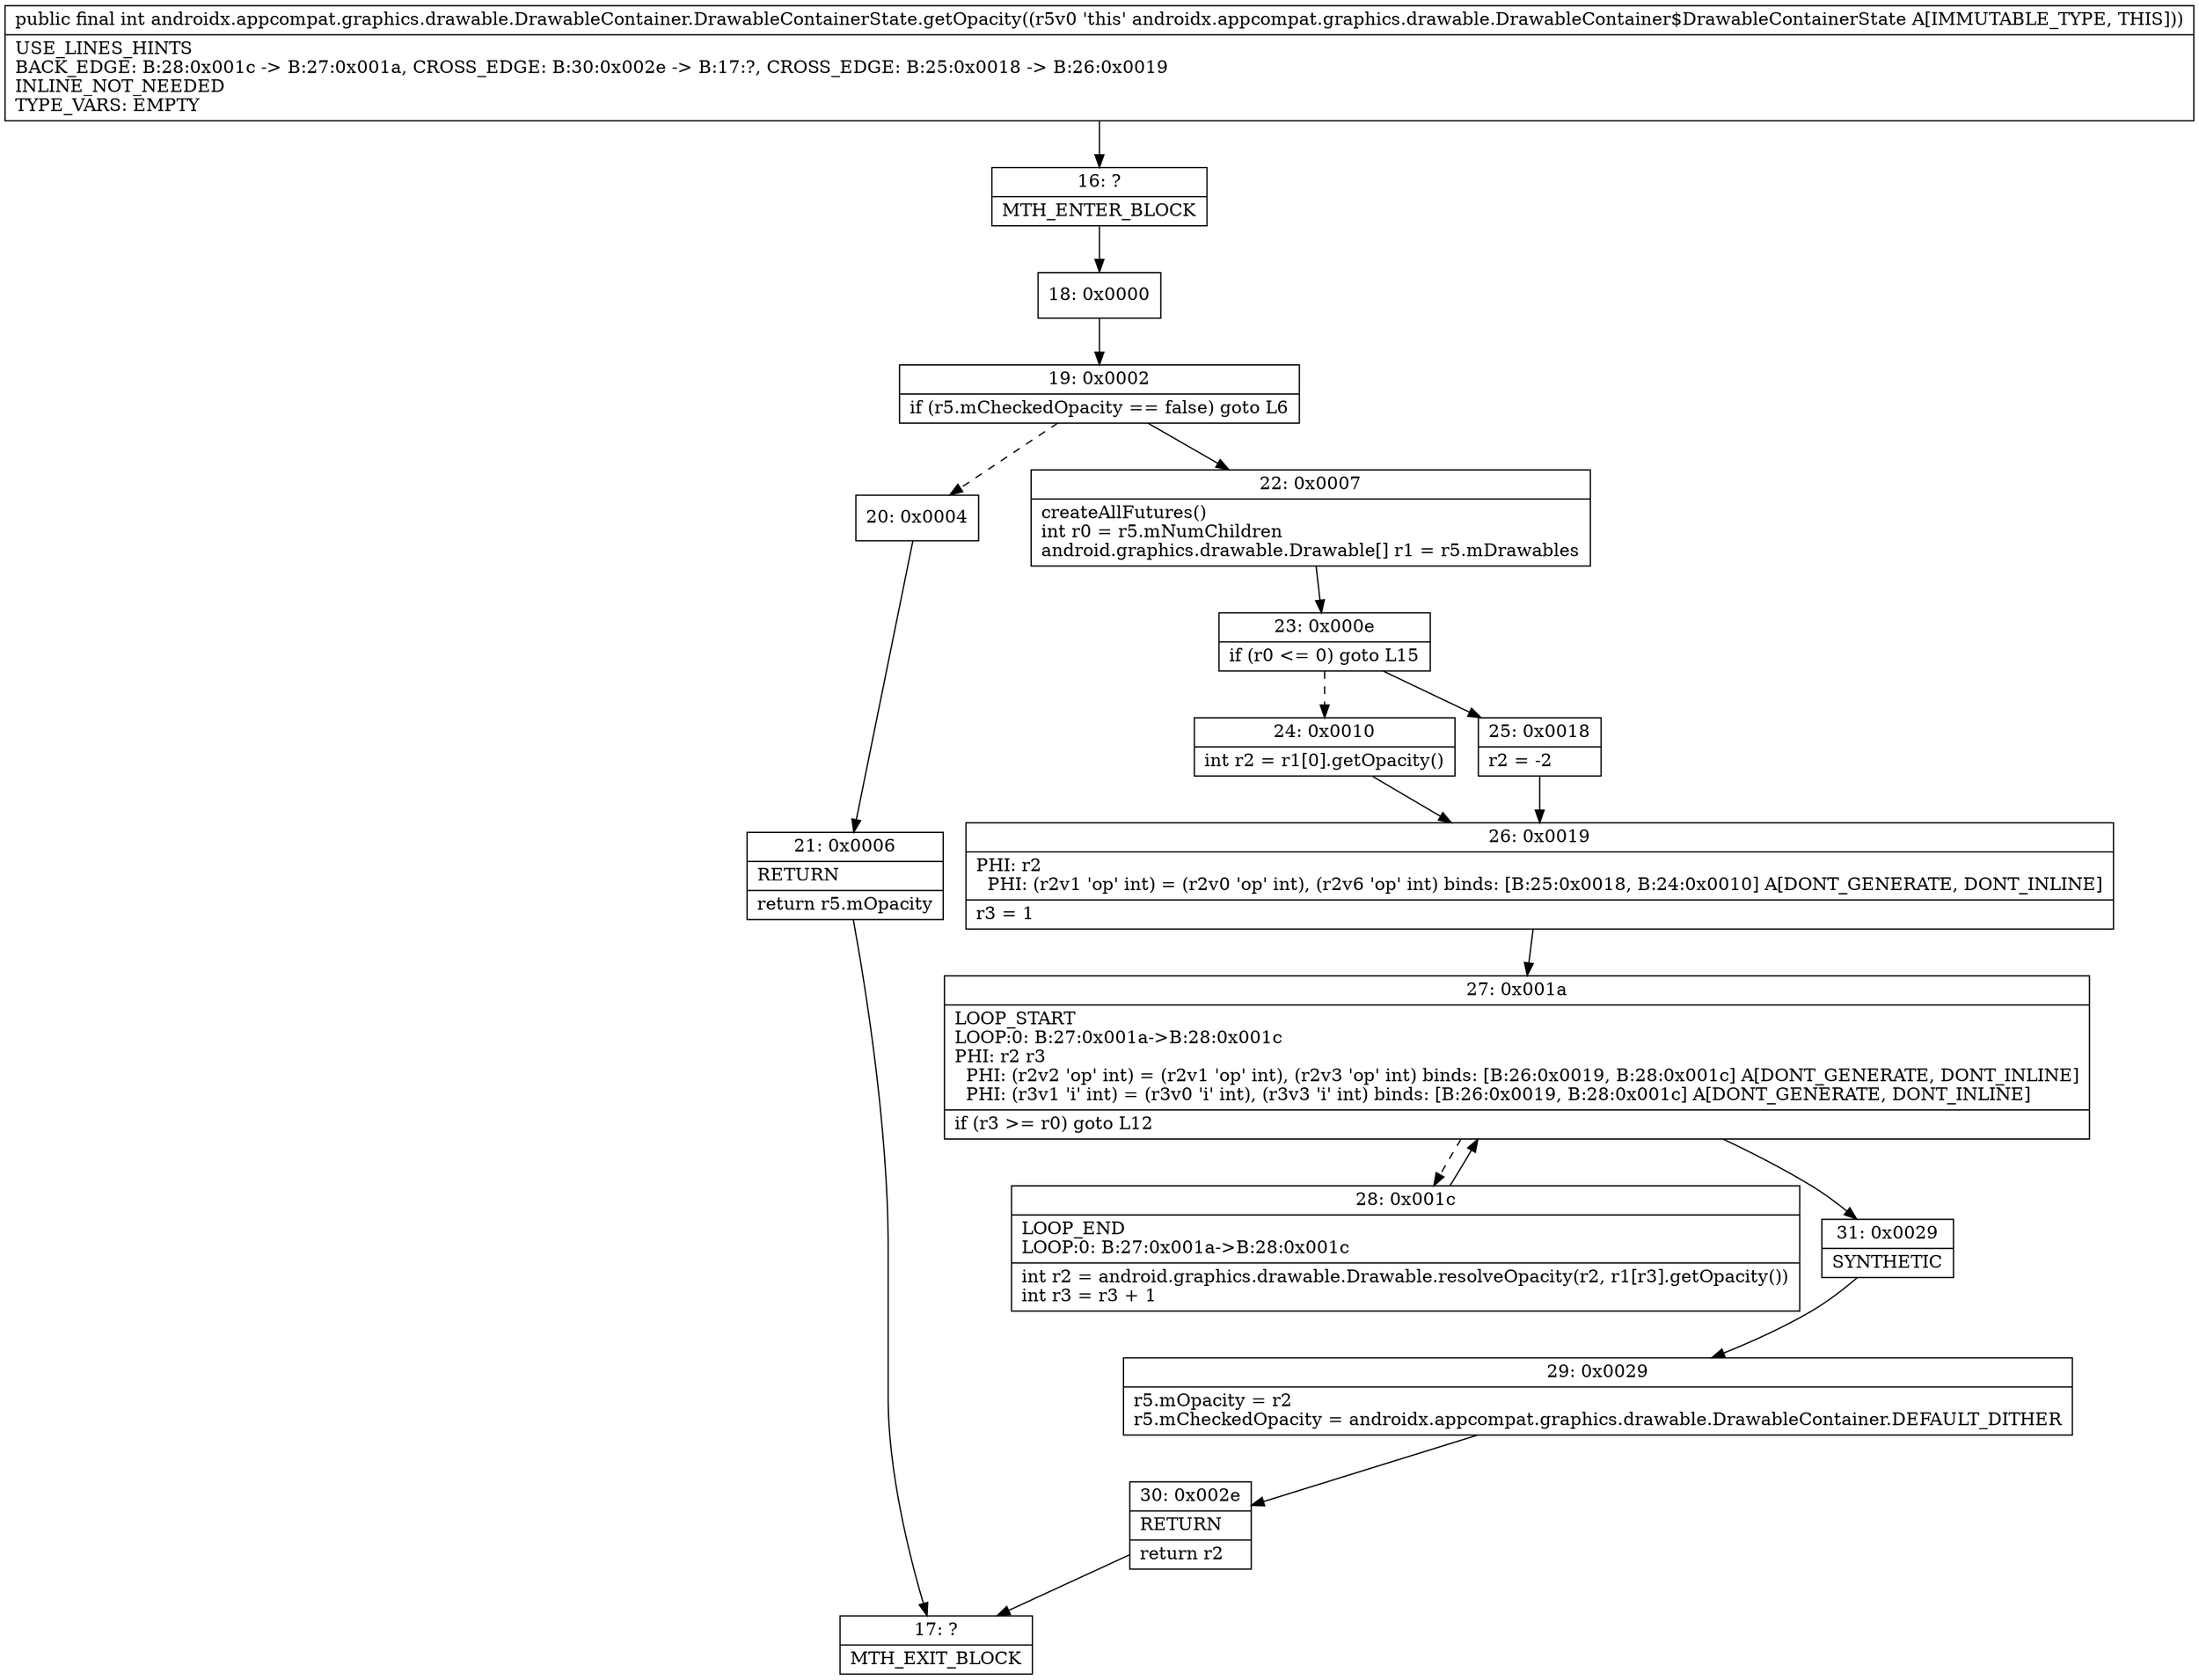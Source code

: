 digraph "CFG forandroidx.appcompat.graphics.drawable.DrawableContainer.DrawableContainerState.getOpacity()I" {
Node_16 [shape=record,label="{16\:\ ?|MTH_ENTER_BLOCK\l}"];
Node_18 [shape=record,label="{18\:\ 0x0000}"];
Node_19 [shape=record,label="{19\:\ 0x0002|if (r5.mCheckedOpacity == false) goto L6\l}"];
Node_20 [shape=record,label="{20\:\ 0x0004}"];
Node_21 [shape=record,label="{21\:\ 0x0006|RETURN\l|return r5.mOpacity\l}"];
Node_17 [shape=record,label="{17\:\ ?|MTH_EXIT_BLOCK\l}"];
Node_22 [shape=record,label="{22\:\ 0x0007|createAllFutures()\lint r0 = r5.mNumChildren\landroid.graphics.drawable.Drawable[] r1 = r5.mDrawables\l}"];
Node_23 [shape=record,label="{23\:\ 0x000e|if (r0 \<= 0) goto L15\l}"];
Node_24 [shape=record,label="{24\:\ 0x0010|int r2 = r1[0].getOpacity()\l}"];
Node_26 [shape=record,label="{26\:\ 0x0019|PHI: r2 \l  PHI: (r2v1 'op' int) = (r2v0 'op' int), (r2v6 'op' int) binds: [B:25:0x0018, B:24:0x0010] A[DONT_GENERATE, DONT_INLINE]\l|r3 = 1\l}"];
Node_27 [shape=record,label="{27\:\ 0x001a|LOOP_START\lLOOP:0: B:27:0x001a\-\>B:28:0x001c\lPHI: r2 r3 \l  PHI: (r2v2 'op' int) = (r2v1 'op' int), (r2v3 'op' int) binds: [B:26:0x0019, B:28:0x001c] A[DONT_GENERATE, DONT_INLINE]\l  PHI: (r3v1 'i' int) = (r3v0 'i' int), (r3v3 'i' int) binds: [B:26:0x0019, B:28:0x001c] A[DONT_GENERATE, DONT_INLINE]\l|if (r3 \>= r0) goto L12\l}"];
Node_28 [shape=record,label="{28\:\ 0x001c|LOOP_END\lLOOP:0: B:27:0x001a\-\>B:28:0x001c\l|int r2 = android.graphics.drawable.Drawable.resolveOpacity(r2, r1[r3].getOpacity())\lint r3 = r3 + 1\l}"];
Node_31 [shape=record,label="{31\:\ 0x0029|SYNTHETIC\l}"];
Node_29 [shape=record,label="{29\:\ 0x0029|r5.mOpacity = r2\lr5.mCheckedOpacity = androidx.appcompat.graphics.drawable.DrawableContainer.DEFAULT_DITHER\l}"];
Node_30 [shape=record,label="{30\:\ 0x002e|RETURN\l|return r2\l}"];
Node_25 [shape=record,label="{25\:\ 0x0018|r2 = \-2\l}"];
MethodNode[shape=record,label="{public final int androidx.appcompat.graphics.drawable.DrawableContainer.DrawableContainerState.getOpacity((r5v0 'this' androidx.appcompat.graphics.drawable.DrawableContainer$DrawableContainerState A[IMMUTABLE_TYPE, THIS]))  | USE_LINES_HINTS\lBACK_EDGE: B:28:0x001c \-\> B:27:0x001a, CROSS_EDGE: B:30:0x002e \-\> B:17:?, CROSS_EDGE: B:25:0x0018 \-\> B:26:0x0019\lINLINE_NOT_NEEDED\lTYPE_VARS: EMPTY\l}"];
MethodNode -> Node_16;Node_16 -> Node_18;
Node_18 -> Node_19;
Node_19 -> Node_20[style=dashed];
Node_19 -> Node_22;
Node_20 -> Node_21;
Node_21 -> Node_17;
Node_22 -> Node_23;
Node_23 -> Node_24[style=dashed];
Node_23 -> Node_25;
Node_24 -> Node_26;
Node_26 -> Node_27;
Node_27 -> Node_28[style=dashed];
Node_27 -> Node_31;
Node_28 -> Node_27;
Node_31 -> Node_29;
Node_29 -> Node_30;
Node_30 -> Node_17;
Node_25 -> Node_26;
}

